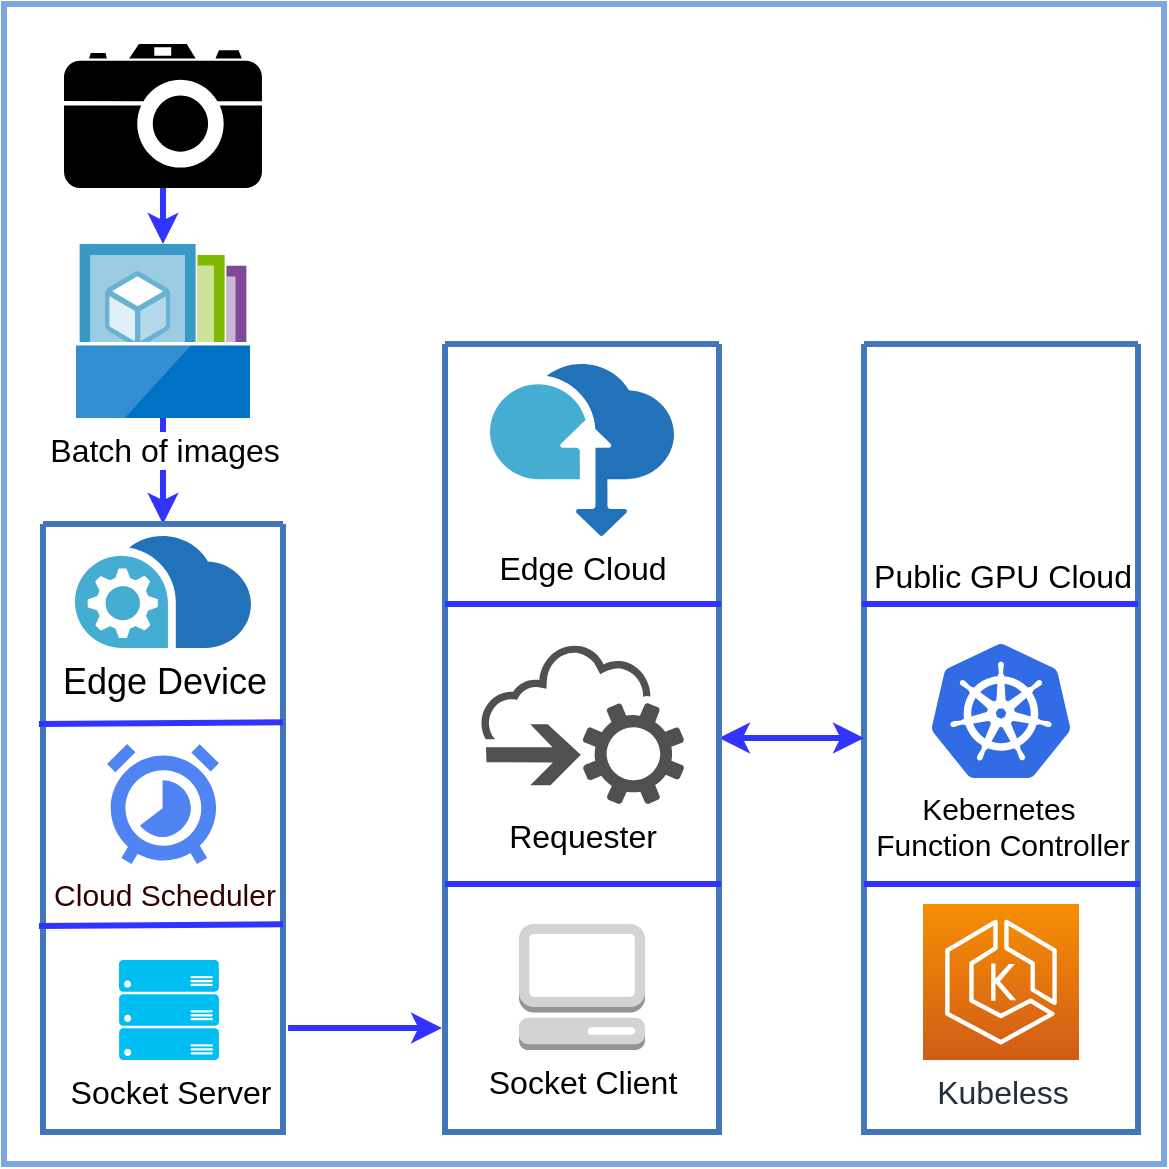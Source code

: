 <mxfile version="12.3.9" type="device" pages="1"><diagram id="0d7cefc2-ccd6-e077-73ed-a8e48b0cddf6" name="Page-1"><mxGraphModel dx="946" dy="1418" grid="1" gridSize="10" guides="1" tooltips="1" connect="1" arrows="1" fold="1" page="1" pageScale="1" pageWidth="1169" pageHeight="827" background="#ffffff" math="0" shadow="0"><root><mxCell id="0"/><mxCell id="1" parent="0"/><mxCell id="6vp1yoECgQzRmQz0F0uj-107" value="" style="shape=mxgraph.signs.tech.camera_2;html=1;fillColor=#000000;strokeColor=none;verticalLabelPosition=bottom;verticalAlign=top;align=center;" parent="1" vertex="1"><mxGeometry x="90" y="-200" width="99" height="72" as="geometry"/></mxCell><mxCell id="6vp1yoECgQzRmQz0F0uj-126" value="" style="endArrow=classic;html=1;strokeColor=#3333FF;strokeWidth=3;exitX=0.5;exitY=1;exitDx=0;exitDy=0;exitPerimeter=0;entryX=0.5;entryY=0;entryDx=0;entryDy=0;" parent="1" source="6vp1yoECgQzRmQz0F0uj-124" target="28" edge="1"><mxGeometry width="50" height="50" relative="1" as="geometry"><mxPoint x="150" y="151" as="sourcePoint"/><mxPoint x="200" y="101" as="targetPoint"/></mxGeometry></mxCell><mxCell id="79" value="" style="swimlane;shadow=0;strokeColor=#4277BB;fillColor=#ffffff;fontColor=#4277BB;align=right;startSize=0;collapsible=0;strokeWidth=3;" parent="1" vertex="1"><mxGeometry x="490" y="-50" width="137" height="394" as="geometry"/></mxCell><mxCell id="6vp1yoECgQzRmQz0F0uj-142" value="&lt;font style=&quot;font-size: 16px&quot;&gt;Public GPU Cloud&lt;/font&gt;" style="shape=image;html=1;verticalAlign=top;verticalLabelPosition=bottom;labelBackgroundColor=#ffffff;imageAspect=0;aspect=fixed;image=https://cdn2.iconfinder.com/data/icons/crystalproject/64x64/apps/nautilus.png" parent="79" vertex="1"><mxGeometry x="21.5" y="6" width="94" height="94" as="geometry"/></mxCell><mxCell id="6vp1yoECgQzRmQz0F0uj-143" value="" style="endArrow=none;html=1;strokeWidth=3;strokeColor=#3333FF;" parent="79" edge="1"><mxGeometry width="50" height="50" relative="1" as="geometry"><mxPoint x="-1" y="130" as="sourcePoint"/><mxPoint x="137" y="130" as="targetPoint"/><Array as="points"/></mxGeometry></mxCell><mxCell id="6vp1yoECgQzRmQz0F0uj-144" value="&lt;font style=&quot;font-size: 15px&quot;&gt;Kebernetes&amp;nbsp;&lt;br&gt;Function Controller&lt;/font&gt;" style="aspect=fixed;html=1;points=[];align=center;image;fontSize=12;image=img/lib/mscae/Kubernetes.svg;" parent="79" vertex="1"><mxGeometry x="33.5" y="150" width="70" height="67" as="geometry"/></mxCell><mxCell id="6vp1yoECgQzRmQz0F0uj-147" value="" style="endArrow=none;html=1;strokeWidth=3;strokeColor=#3333FF;" parent="79" edge="1"><mxGeometry width="50" height="50" relative="1" as="geometry"><mxPoint y="270" as="sourcePoint"/><mxPoint x="138" y="270" as="targetPoint"/><Array as="points"/></mxGeometry></mxCell><mxCell id="6vp1yoECgQzRmQz0F0uj-148" value="&lt;font style=&quot;font-size: 16px&quot;&gt;Kubeless&lt;/font&gt;" style="outlineConnect=0;fontColor=#232F3E;gradientColor=#F78E04;gradientDirection=north;fillColor=#D05C17;strokeColor=#ffffff;dashed=0;verticalLabelPosition=bottom;verticalAlign=top;align=center;html=1;fontSize=12;fontStyle=0;aspect=fixed;shape=mxgraph.aws4.resourceIcon;resIcon=mxgraph.aws4.eks;" parent="79" vertex="1"><mxGeometry x="29.5" y="280" width="78" height="78" as="geometry"/></mxCell><mxCell id="28" value="" style="swimlane;shadow=0;strokeColor=#4277BB;fillColor=#ffffff;fontColor=#4277BB;align=right;startSize=0;collapsible=0;strokeWidth=3;" parent="1" vertex="1"><mxGeometry x="79.5" y="40" width="120" height="304" as="geometry"/></mxCell><mxCell id="6vp1yoECgQzRmQz0F0uj-108" value="&lt;span style=&quot;font-size: 18px&quot;&gt;Edge Device&lt;/span&gt;" style="aspect=fixed;html=1;points=[];align=center;image;fontSize=12;image=img/lib/mscae/Data_Box_Edge_Data_Box_Gateway.svg;" parent="28" vertex="1"><mxGeometry x="16" y="6" width="88" height="56" as="geometry"/></mxCell><mxCell id="6vp1yoECgQzRmQz0F0uj-116" value="" style="endArrow=none;html=1;exitX=-0.017;exitY=0.329;exitDx=0;exitDy=0;exitPerimeter=0;entryX=1;entryY=0.326;entryDx=0;entryDy=0;entryPerimeter=0;strokeWidth=3;strokeColor=#3333FF;" parent="28" edge="1"><mxGeometry width="50" height="50" relative="1" as="geometry"><mxPoint x="-2.04" y="201.016" as="sourcePoint"/><mxPoint x="120" y="200.104" as="targetPoint"/><Array as="points"/></mxGeometry></mxCell><mxCell id="6vp1yoECgQzRmQz0F0uj-117" value="&lt;font style=&quot;font-size: 15px ; font-weight: normal&quot; color=&quot;#330000&quot;&gt;Cloud Scheduler&lt;/font&gt;" style="html=1;fillColor=#5184F3;strokeColor=none;verticalAlign=top;labelPosition=center;verticalLabelPosition=bottom;align=center;fontSize=11;fontStyle=1;fontColor=#999999;shape=mxgraph.gcp2.cloud_scheduler" parent="28" vertex="1"><mxGeometry x="32" y="110" width="56" height="60" as="geometry"/></mxCell><mxCell id="6vp1yoECgQzRmQz0F0uj-127" value="&lt;font style=&quot;font-size: 16px&quot;&gt;Socket Server&lt;/font&gt;" style="verticalLabelPosition=bottom;html=1;verticalAlign=top;align=center;strokeColor=none;fillColor=#00BEF2;shape=mxgraph.azure.server_rack;" parent="28" vertex="1"><mxGeometry x="38" y="218" width="50" height="50" as="geometry"/></mxCell><mxCell id="6vp1yoECgQzRmQz0F0uj-114" value="" style="endArrow=none;html=1;exitX=-0.017;exitY=0.329;exitDx=0;exitDy=0;exitPerimeter=0;entryX=1;entryY=0.326;entryDx=0;entryDy=0;entryPerimeter=0;strokeWidth=3;strokeColor=#3333FF;" parent="1" source="28" target="28" edge="1"><mxGeometry width="50" height="50" relative="1" as="geometry"><mxPoint x="176" y="193.5" as="sourcePoint"/><mxPoint x="270" y="160" as="targetPoint"/><Array as="points"/></mxGeometry></mxCell><mxCell id="6vp1yoECgQzRmQz0F0uj-124" value="&lt;font style=&quot;font-size: 16px&quot;&gt;Batch of images&lt;/font&gt;" style="aspect=fixed;html=1;points=[];align=center;image;fontSize=12;image=img/lib/mscae/Shared_Image_Galleries.svg;" parent="1" vertex="1"><mxGeometry x="96" y="-100" width="87" height="87" as="geometry"/></mxCell><mxCell id="6vp1yoECgQzRmQz0F0uj-131" value="" style="endArrow=classic;html=1;strokeColor=#3333FF;strokeWidth=3;exitX=0.5;exitY=1;exitDx=0;exitDy=0;exitPerimeter=0;entryX=0.5;entryY=0;entryDx=0;entryDy=0;" parent="1" source="6vp1yoECgQzRmQz0F0uj-107" target="6vp1yoECgQzRmQz0F0uj-124" edge="1"><mxGeometry width="50" height="50" relative="1" as="geometry"><mxPoint x="140" y="-168" as="sourcePoint"/><mxPoint x="140" y="10" as="targetPoint"/></mxGeometry></mxCell><mxCell id="6vp1yoECgQzRmQz0F0uj-132" value="" style="endArrow=classic;html=1;strokeColor=#3333FF;strokeWidth=3;entryX=-0.011;entryY=0.868;entryDx=0;entryDy=0;entryPerimeter=0;exitX=1.021;exitY=0.829;exitDx=0;exitDy=0;exitPerimeter=0;" parent="1" source="28" target="77" edge="1"><mxGeometry width="50" height="50" relative="1" as="geometry"><mxPoint x="200" y="300" as="sourcePoint"/><mxPoint x="295" y="299" as="targetPoint"/></mxGeometry></mxCell><mxCell id="6vp1yoECgQzRmQz0F0uj-137" value="" style="endArrow=classic;startArrow=classic;html=1;strokeColor=#3333FF;strokeWidth=3;exitX=1;exitY=0.5;exitDx=0;exitDy=0;entryX=0;entryY=0.5;entryDx=0;entryDy=0;" parent="1" source="77" target="79" edge="1"><mxGeometry width="50" height="50" relative="1" as="geometry"><mxPoint x="437" y="173" as="sourcePoint"/><mxPoint x="527" y="161" as="targetPoint"/></mxGeometry></mxCell><mxCell id="6vp1yoECgQzRmQz0F0uj-140" value="" style="group" parent="1" vertex="1" connectable="0"><mxGeometry x="300" y="-60" width="137" height="394" as="geometry"/></mxCell><mxCell id="77" value="" style="swimlane;shadow=0;strokeColor=#4277BB;fillColor=#ffffff;fontColor=#4277BB;align=right;startSize=0;collapsible=0;strokeWidth=3;" parent="6vp1yoECgQzRmQz0F0uj-140" vertex="1"><mxGeometry x="-19.5" y="10" width="137" height="394" as="geometry"/></mxCell><mxCell id="6vp1yoECgQzRmQz0F0uj-133" value="" style="endArrow=none;html=1;strokeWidth=3;strokeColor=#3333FF;" parent="77" edge="1"><mxGeometry width="50" height="50" relative="1" as="geometry"><mxPoint y="270" as="sourcePoint"/><mxPoint x="138" y="270" as="targetPoint"/><Array as="points"/></mxGeometry></mxCell><mxCell id="6vp1yoECgQzRmQz0F0uj-134" value="&lt;font style=&quot;font-size: 16px&quot;&gt;Socket Client&lt;/font&gt;" style="outlineConnect=0;dashed=0;verticalLabelPosition=bottom;verticalAlign=top;align=center;html=1;shape=mxgraph.aws3.management_console;fillColor=#D2D3D3;gradientColor=none;" parent="77" vertex="1"><mxGeometry x="37" y="290" width="63" height="63" as="geometry"/></mxCell><mxCell id="6vp1yoECgQzRmQz0F0uj-135" value="&lt;font style=&quot;font-size: 16px&quot;&gt;Requester&lt;/font&gt;" style="pointerEvents=1;shadow=0;dashed=0;html=1;strokeColor=none;fillColor=#505050;labelPosition=center;verticalLabelPosition=bottom;outlineConnect=0;verticalAlign=top;align=center;shape=mxgraph.office.clouds.cloud_service_request;" parent="77" vertex="1"><mxGeometry x="17.5" y="150" width="102" height="80" as="geometry"/></mxCell><mxCell id="6vp1yoECgQzRmQz0F0uj-138" value="&lt;span style=&quot;font-size: 16px&quot;&gt;Edge Cloud&lt;/span&gt;" style="aspect=fixed;html=1;points=[];align=center;image;fontSize=12;image=img/lib/mscae/Data_Box.svg;" parent="77" vertex="1"><mxGeometry x="22.5" y="10" width="92" height="86" as="geometry"/></mxCell><mxCell id="6vp1yoECgQzRmQz0F0uj-139" value="" style="endArrow=none;html=1;strokeWidth=3;strokeColor=#3333FF;" parent="77" edge="1"><mxGeometry width="50" height="50" relative="1" as="geometry"><mxPoint y="130" as="sourcePoint"/><mxPoint x="138" y="130" as="targetPoint"/><Array as="points"/></mxGeometry></mxCell><mxCell id="6vp1yoECgQzRmQz0F0uj-149" value="" style="whiteSpace=wrap;html=1;aspect=fixed;strokeColor=#7EA6E0;strokeWidth=3;fillColor=none;" parent="1" vertex="1"><mxGeometry x="60" y="-220" width="580" height="580" as="geometry"/></mxCell></root></mxGraphModel></diagram></mxfile>